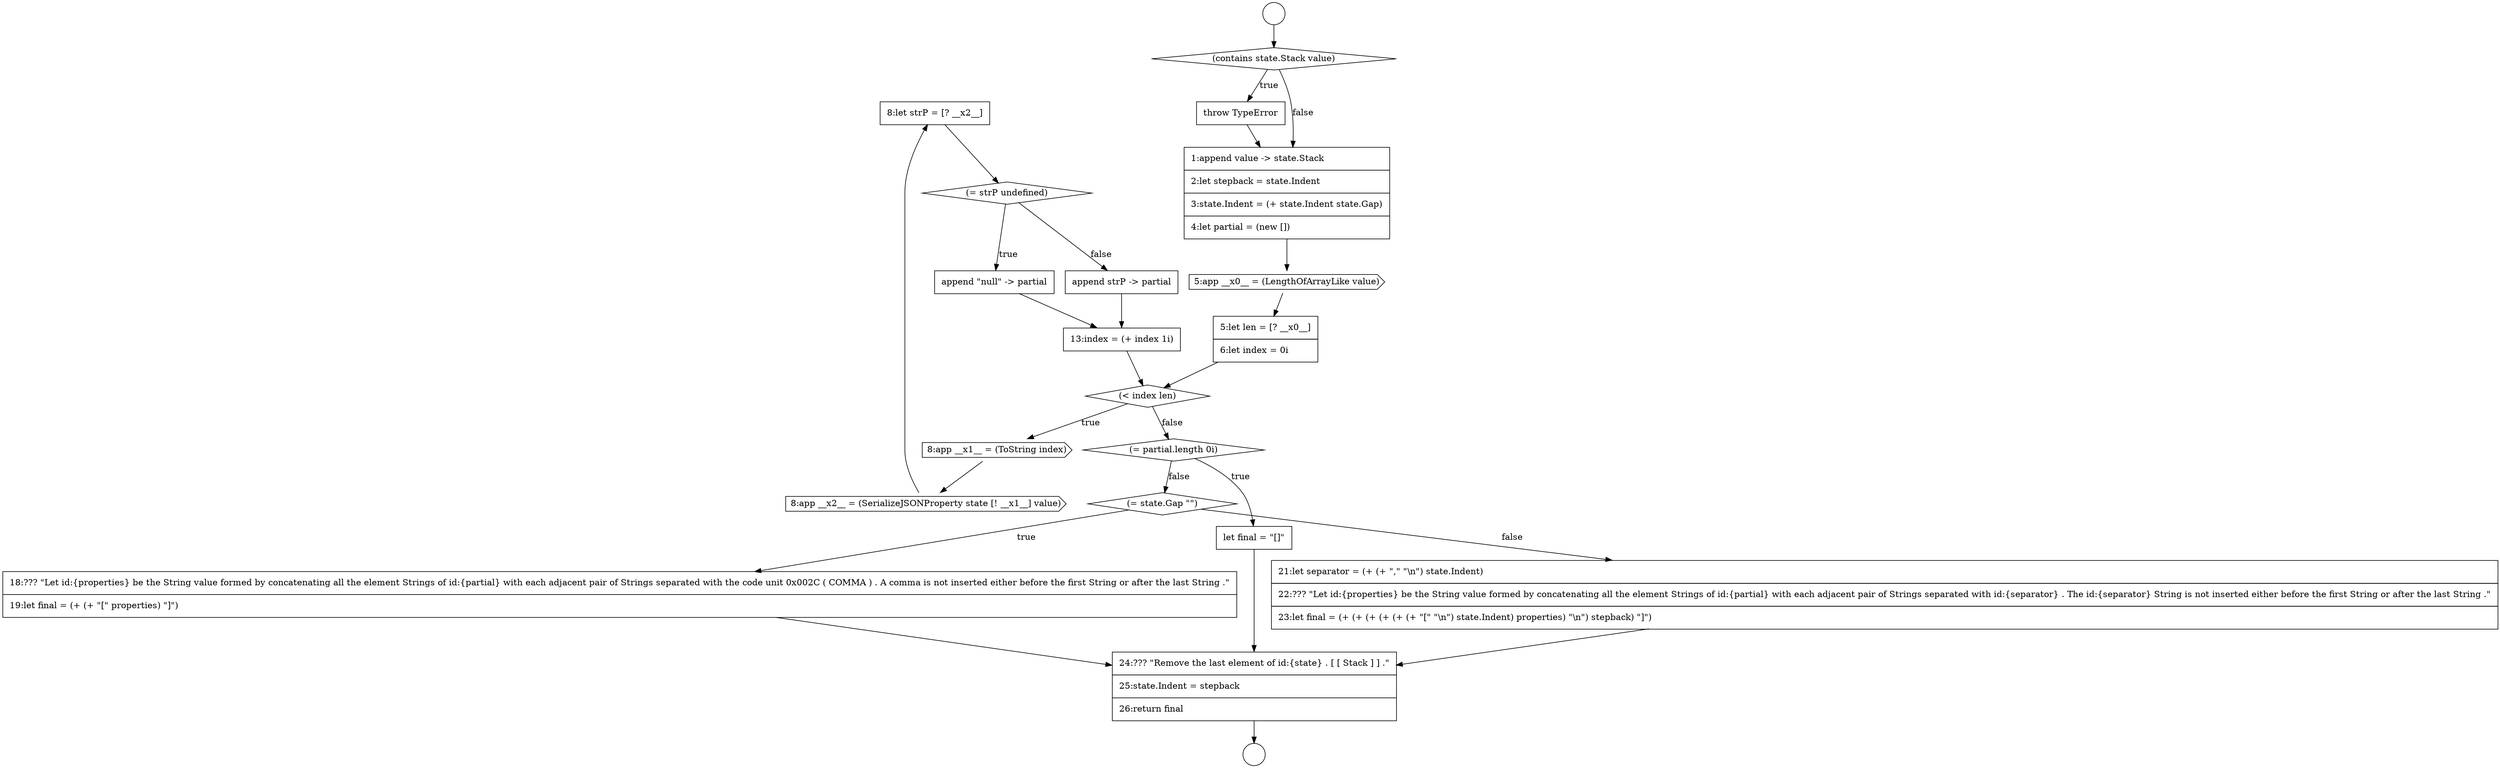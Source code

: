 digraph {
  node18416 [shape=none, margin=0, label=<<font color="black">
    <table border="0" cellborder="1" cellspacing="0" cellpadding="10">
      <tr><td align="left">8:let strP = [? __x2__]</td></tr>
    </table>
  </font>> color="black" fillcolor="white" style=filled]
  node18424 [shape=none, margin=0, label=<<font color="black">
    <table border="0" cellborder="1" cellspacing="0" cellpadding="10">
      <tr><td align="left">18:??? &quot;Let id:{properties} be the String value formed by concatenating all the element Strings of id:{partial} with each adjacent pair of Strings separated with the code unit 0x002C ( COMMA ) . A comma is not inserted either before the first String or after the last String .&quot;</td></tr>
      <tr><td align="left">19:let final = (+ (+ &quot;[&quot; properties) &quot;]&quot;)</td></tr>
    </table>
  </font>> color="black" fillcolor="white" style=filled]
  node18407 [shape=circle label=" " color="black" fillcolor="white" style=filled]
  node18411 [shape=cds, label=<<font color="black">5:app __x0__ = (LengthOfArrayLike value)</font>> color="black" fillcolor="white" style=filled]
  node18415 [shape=cds, label=<<font color="black">8:app __x2__ = (SerializeJSONProperty state [! __x1__] value)</font>> color="black" fillcolor="white" style=filled]
  node18418 [shape=none, margin=0, label=<<font color="black">
    <table border="0" cellborder="1" cellspacing="0" cellpadding="10">
      <tr><td align="left">append &quot;null&quot; -&gt; partial</td></tr>
    </table>
  </font>> color="black" fillcolor="white" style=filled]
  node18414 [shape=cds, label=<<font color="black">8:app __x1__ = (ToString index)</font>> color="black" fillcolor="white" style=filled]
  node18422 [shape=none, margin=0, label=<<font color="black">
    <table border="0" cellborder="1" cellspacing="0" cellpadding="10">
      <tr><td align="left">let final = &quot;[]&quot;</td></tr>
    </table>
  </font>> color="black" fillcolor="white" style=filled]
  node18413 [shape=diamond, label=<<font color="black">(&lt; index len)</font>> color="black" fillcolor="white" style=filled]
  node18409 [shape=none, margin=0, label=<<font color="black">
    <table border="0" cellborder="1" cellspacing="0" cellpadding="10">
      <tr><td align="left">throw TypeError</td></tr>
    </table>
  </font>> color="black" fillcolor="white" style=filled]
  node18426 [shape=none, margin=0, label=<<font color="black">
    <table border="0" cellborder="1" cellspacing="0" cellpadding="10">
      <tr><td align="left">24:??? &quot;Remove the last element of id:{state} . [ [ Stack ] ] .&quot;</td></tr>
      <tr><td align="left">25:state.Indent = stepback</td></tr>
      <tr><td align="left">26:return final</td></tr>
    </table>
  </font>> color="black" fillcolor="white" style=filled]
  node18425 [shape=none, margin=0, label=<<font color="black">
    <table border="0" cellborder="1" cellspacing="0" cellpadding="10">
      <tr><td align="left">21:let separator = (+ (+ &quot;,&quot; &quot;\n&quot;) state.Indent)</td></tr>
      <tr><td align="left">22:??? &quot;Let id:{properties} be the String value formed by concatenating all the element Strings of id:{partial} with each adjacent pair of Strings separated with id:{separator} . The id:{separator} String is not inserted either before the first String or after the last String .&quot;</td></tr>
      <tr><td align="left">23:let final = (+ (+ (+ (+ (+ (+ &quot;[&quot; &quot;\n&quot;) state.Indent) properties) &quot;\n&quot;) stepback) &quot;]&quot;)</td></tr>
    </table>
  </font>> color="black" fillcolor="white" style=filled]
  node18420 [shape=none, margin=0, label=<<font color="black">
    <table border="0" cellborder="1" cellspacing="0" cellpadding="10">
      <tr><td align="left">13:index = (+ index 1i)</td></tr>
    </table>
  </font>> color="black" fillcolor="white" style=filled]
  node18417 [shape=diamond, label=<<font color="black">(= strP undefined)</font>> color="black" fillcolor="white" style=filled]
  node18412 [shape=none, margin=0, label=<<font color="black">
    <table border="0" cellborder="1" cellspacing="0" cellpadding="10">
      <tr><td align="left">5:let len = [? __x0__]</td></tr>
      <tr><td align="left">6:let index = 0i</td></tr>
    </table>
  </font>> color="black" fillcolor="white" style=filled]
  node18421 [shape=diamond, label=<<font color="black">(= partial.length 0i)</font>> color="black" fillcolor="white" style=filled]
  node18408 [shape=diamond, label=<<font color="black">(contains state.Stack value)</font>> color="black" fillcolor="white" style=filled]
  node18419 [shape=none, margin=0, label=<<font color="black">
    <table border="0" cellborder="1" cellspacing="0" cellpadding="10">
      <tr><td align="left">append strP -&gt; partial</td></tr>
    </table>
  </font>> color="black" fillcolor="white" style=filled]
  node18410 [shape=none, margin=0, label=<<font color="black">
    <table border="0" cellborder="1" cellspacing="0" cellpadding="10">
      <tr><td align="left">1:append value -&gt; state.Stack</td></tr>
      <tr><td align="left">2:let stepback = state.Indent</td></tr>
      <tr><td align="left">3:state.Indent = (+ state.Indent state.Gap)</td></tr>
      <tr><td align="left">4:let partial = (new [])</td></tr>
    </table>
  </font>> color="black" fillcolor="white" style=filled]
  node18423 [shape=diamond, label=<<font color="black">(= state.Gap &quot;&quot;)</font>> color="black" fillcolor="white" style=filled]
  node18406 [shape=circle label=" " color="black" fillcolor="white" style=filled]
  node18406 -> node18408 [ color="black"]
  node18416 -> node18417 [ color="black"]
  node18414 -> node18415 [ color="black"]
  node18425 -> node18426 [ color="black"]
  node18422 -> node18426 [ color="black"]
  node18412 -> node18413 [ color="black"]
  node18413 -> node18414 [label=<<font color="black">true</font>> color="black"]
  node18413 -> node18421 [label=<<font color="black">false</font>> color="black"]
  node18426 -> node18407 [ color="black"]
  node18421 -> node18422 [label=<<font color="black">true</font>> color="black"]
  node18421 -> node18423 [label=<<font color="black">false</font>> color="black"]
  node18411 -> node18412 [ color="black"]
  node18418 -> node18420 [ color="black"]
  node18415 -> node18416 [ color="black"]
  node18409 -> node18410 [ color="black"]
  node18423 -> node18424 [label=<<font color="black">true</font>> color="black"]
  node18423 -> node18425 [label=<<font color="black">false</font>> color="black"]
  node18420 -> node18413 [ color="black"]
  node18417 -> node18418 [label=<<font color="black">true</font>> color="black"]
  node18417 -> node18419 [label=<<font color="black">false</font>> color="black"]
  node18419 -> node18420 [ color="black"]
  node18408 -> node18409 [label=<<font color="black">true</font>> color="black"]
  node18408 -> node18410 [label=<<font color="black">false</font>> color="black"]
  node18410 -> node18411 [ color="black"]
  node18424 -> node18426 [ color="black"]
}
